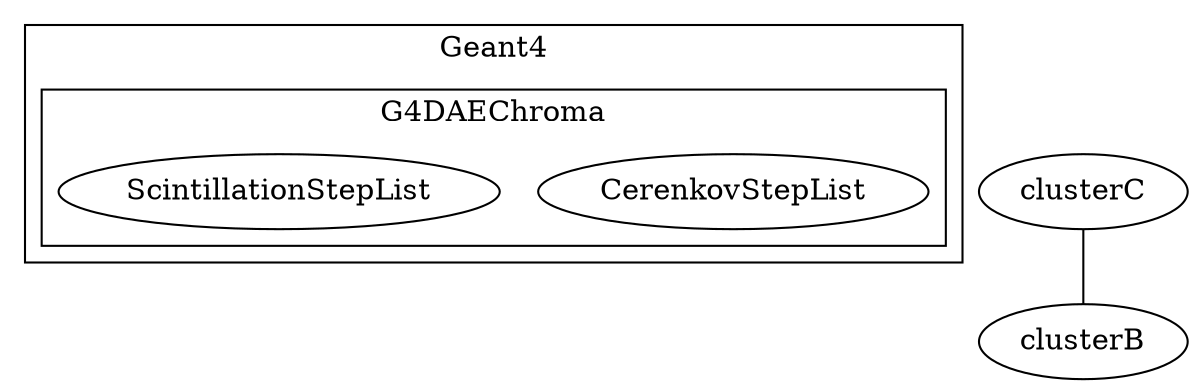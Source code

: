 graph G {


    subgraph clusterA 
    {


        subgraph clusterC 
        {
            CerenkovStepList
 
            ScintillationStepList

            label = "G4DAEChroma";
        }


        label = "Geant4";
    }


    subgraph clusterB 
    {

        label = "Chroma";
    }




    clusterC -- clusterB

}




